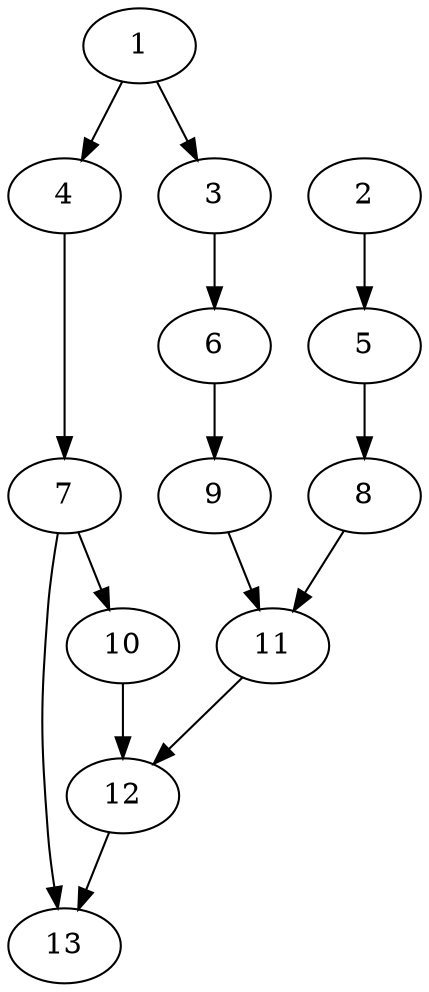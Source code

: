 strict digraph  {
1;
3;
4;
2;
5;
6;
7;
8;
9;
10;
13;
11;
12;
1 -> 3;
1 -> 4;
3 -> 6;
4 -> 7;
2 -> 5;
5 -> 8;
6 -> 9;
7 -> 10;
7 -> 13;
8 -> 11;
9 -> 11;
10 -> 12;
11 -> 12;
12 -> 13;
}
